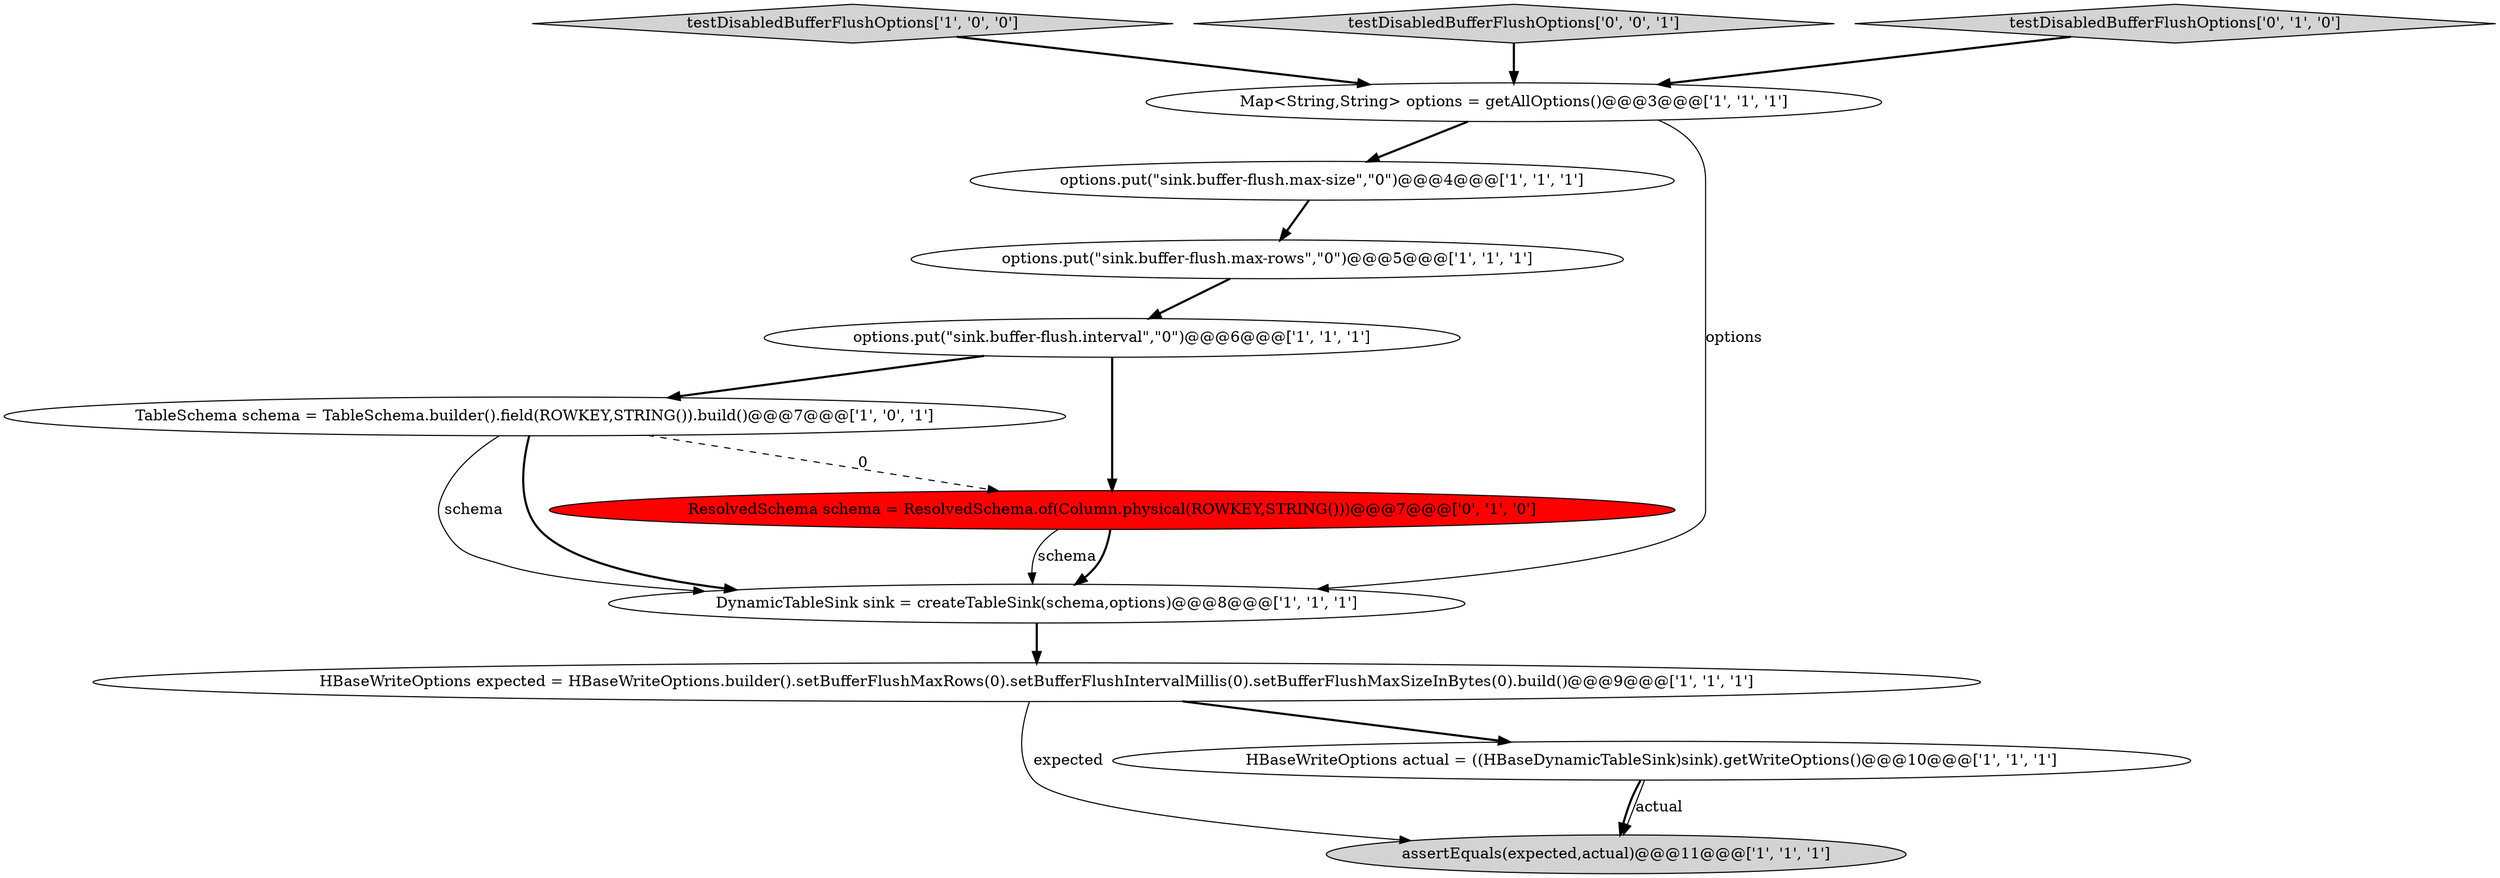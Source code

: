 digraph {
1 [style = filled, label = "HBaseWriteOptions expected = HBaseWriteOptions.builder().setBufferFlushMaxRows(0).setBufferFlushIntervalMillis(0).setBufferFlushMaxSizeInBytes(0).build()@@@9@@@['1', '1', '1']", fillcolor = white, shape = ellipse image = "AAA0AAABBB1BBB"];
7 [style = filled, label = "options.put(\"sink.buffer-flush.interval\",\"0\")@@@6@@@['1', '1', '1']", fillcolor = white, shape = ellipse image = "AAA0AAABBB1BBB"];
9 [style = filled, label = "testDisabledBufferFlushOptions['1', '0', '0']", fillcolor = lightgray, shape = diamond image = "AAA0AAABBB1BBB"];
4 [style = filled, label = "TableSchema schema = TableSchema.builder().field(ROWKEY,STRING()).build()@@@7@@@['1', '0', '1']", fillcolor = white, shape = ellipse image = "AAA0AAABBB1BBB"];
5 [style = filled, label = "HBaseWriteOptions actual = ((HBaseDynamicTableSink)sink).getWriteOptions()@@@10@@@['1', '1', '1']", fillcolor = white, shape = ellipse image = "AAA0AAABBB1BBB"];
11 [style = filled, label = "ResolvedSchema schema = ResolvedSchema.of(Column.physical(ROWKEY,STRING()))@@@7@@@['0', '1', '0']", fillcolor = red, shape = ellipse image = "AAA1AAABBB2BBB"];
2 [style = filled, label = "assertEquals(expected,actual)@@@11@@@['1', '1', '1']", fillcolor = lightgray, shape = ellipse image = "AAA0AAABBB1BBB"];
3 [style = filled, label = "options.put(\"sink.buffer-flush.max-rows\",\"0\")@@@5@@@['1', '1', '1']", fillcolor = white, shape = ellipse image = "AAA0AAABBB1BBB"];
8 [style = filled, label = "options.put(\"sink.buffer-flush.max-size\",\"0\")@@@4@@@['1', '1', '1']", fillcolor = white, shape = ellipse image = "AAA0AAABBB1BBB"];
0 [style = filled, label = "Map<String,String> options = getAllOptions()@@@3@@@['1', '1', '1']", fillcolor = white, shape = ellipse image = "AAA0AAABBB1BBB"];
12 [style = filled, label = "testDisabledBufferFlushOptions['0', '0', '1']", fillcolor = lightgray, shape = diamond image = "AAA0AAABBB3BBB"];
6 [style = filled, label = "DynamicTableSink sink = createTableSink(schema,options)@@@8@@@['1', '1', '1']", fillcolor = white, shape = ellipse image = "AAA0AAABBB1BBB"];
10 [style = filled, label = "testDisabledBufferFlushOptions['0', '1', '0']", fillcolor = lightgray, shape = diamond image = "AAA0AAABBB2BBB"];
1->5 [style = bold, label=""];
0->6 [style = solid, label="options"];
11->6 [style = solid, label="schema"];
6->1 [style = bold, label=""];
5->2 [style = bold, label=""];
7->11 [style = bold, label=""];
7->4 [style = bold, label=""];
9->0 [style = bold, label=""];
4->6 [style = solid, label="schema"];
5->2 [style = solid, label="actual"];
3->7 [style = bold, label=""];
4->11 [style = dashed, label="0"];
4->6 [style = bold, label=""];
12->0 [style = bold, label=""];
1->2 [style = solid, label="expected"];
10->0 [style = bold, label=""];
11->6 [style = bold, label=""];
0->8 [style = bold, label=""];
8->3 [style = bold, label=""];
}
